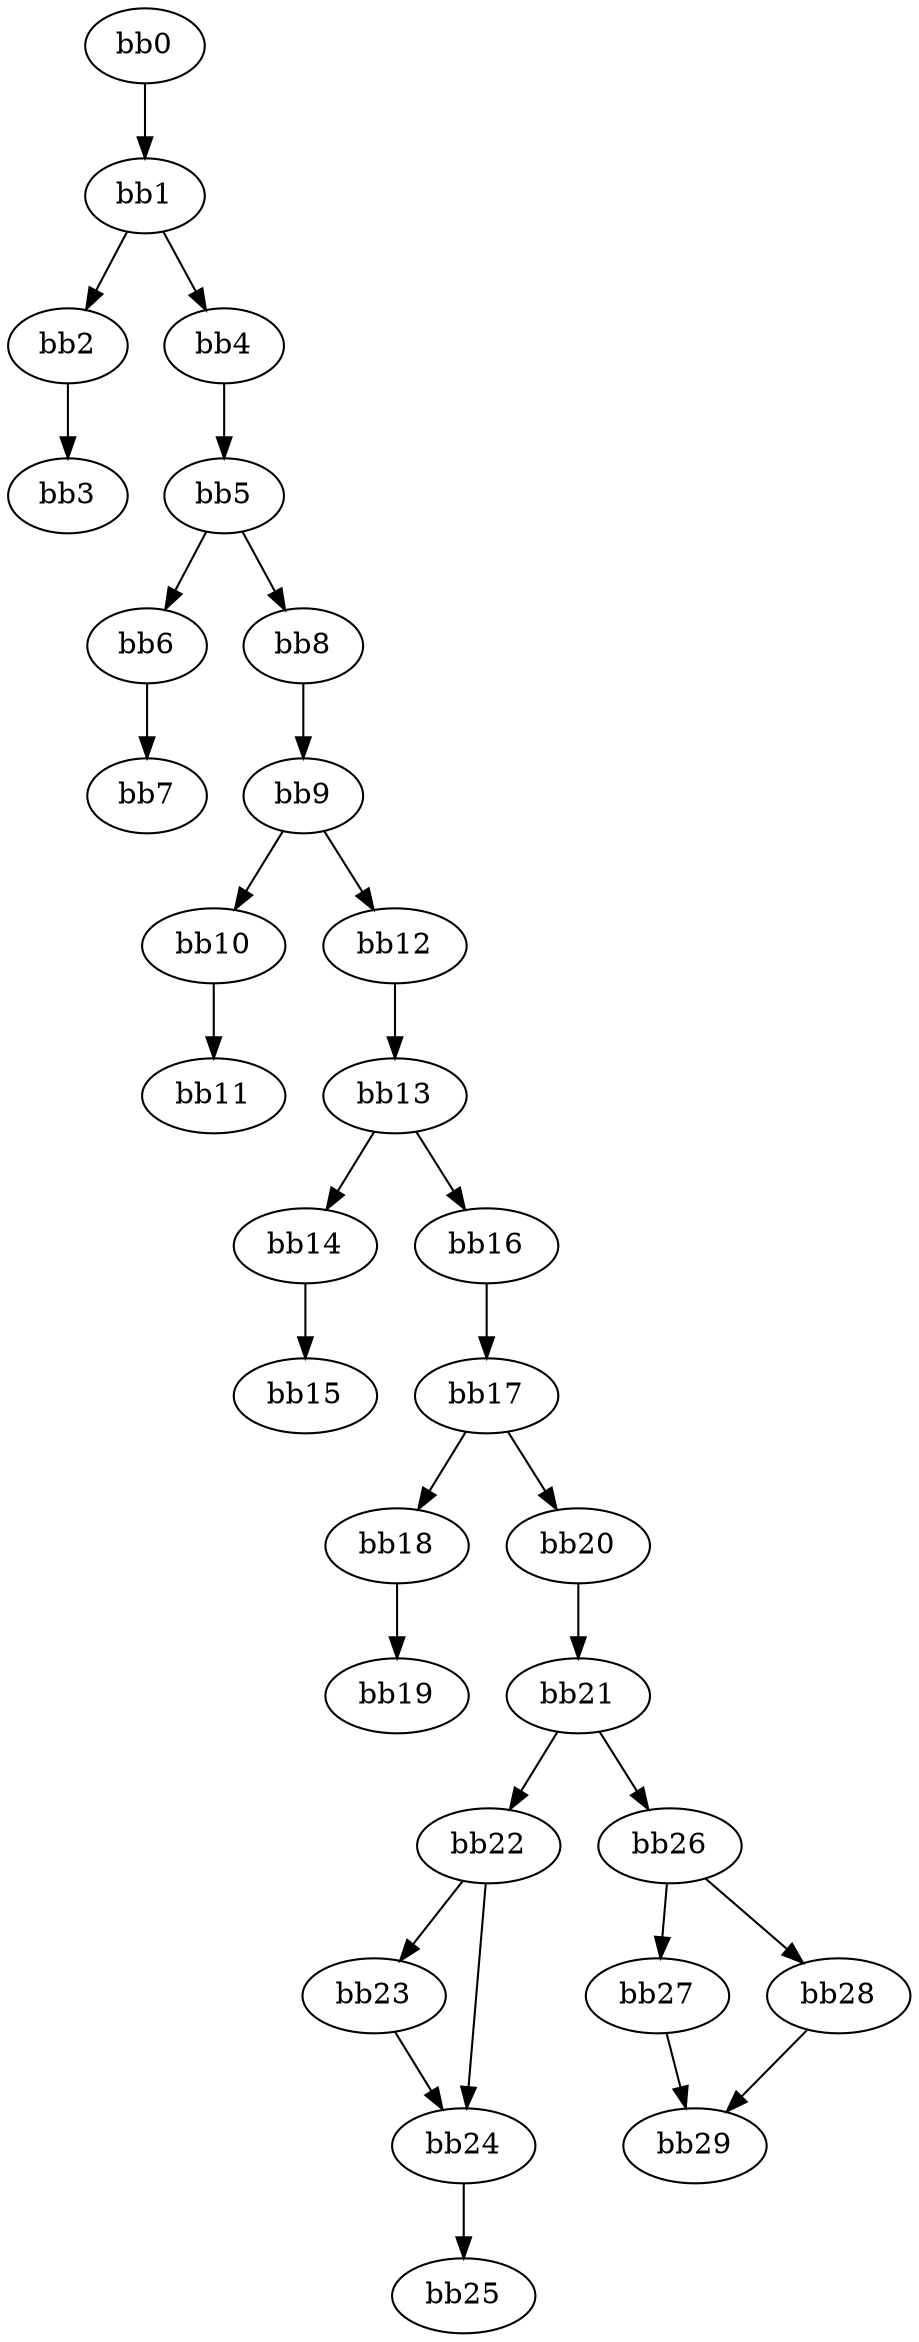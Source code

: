 digraph cfg {
v0 [label = "bb0"];
v1 [label = "bb1"];
v2 [label = "bb2"];
v3 [label = "bb3"];
v4 [label = "bb4"];
v5 [label = "bb5"];
v6 [label = "bb6"];
v7 [label = "bb7"];
v8 [label = "bb8"];
v9 [label = "bb9"];
v10 [label = "bb10"];
v11 [label = "bb11"];
v12 [label = "bb12"];
v13 [label = "bb13"];
v14 [label = "bb14"];
v15 [label = "bb15"];
v16 [label = "bb16"];
v17 [label = "bb17"];
v18 [label = "bb18"];
v19 [label = "bb19"];
v20 [label = "bb20"];
v21 [label = "bb21"];
v22 [label = "bb22"];
v23 [label = "bb23"];
v24 [label = "bb24"];
v25 [label = "bb25"];
v26 [label = "bb26"];
v27 [label = "bb27"];
v28 [label = "bb28"];
v29 [label = "bb29"];
v0 -> v1;
v1 -> v2;
v1 -> v4;
v2 -> v3;
v4 -> v5;
v5 -> v6;
v5 -> v8;
v6 -> v7;
v8 -> v9;
v9 -> v10;
v9 -> v12;
v10 -> v11;
v12 -> v13;
v13 -> v14;
v13 -> v16;
v14 -> v15;
v16 -> v17;
v17 -> v18;
v17 -> v20;
v18 -> v19;
v20 -> v21;
v21 -> v22;
v21 -> v26;
v22 -> v24;
v22 -> v23;
v23 -> v24;
v24 -> v25;
v26 -> v28;
v26 -> v27;
v27 -> v29;
v28 -> v29;
}
